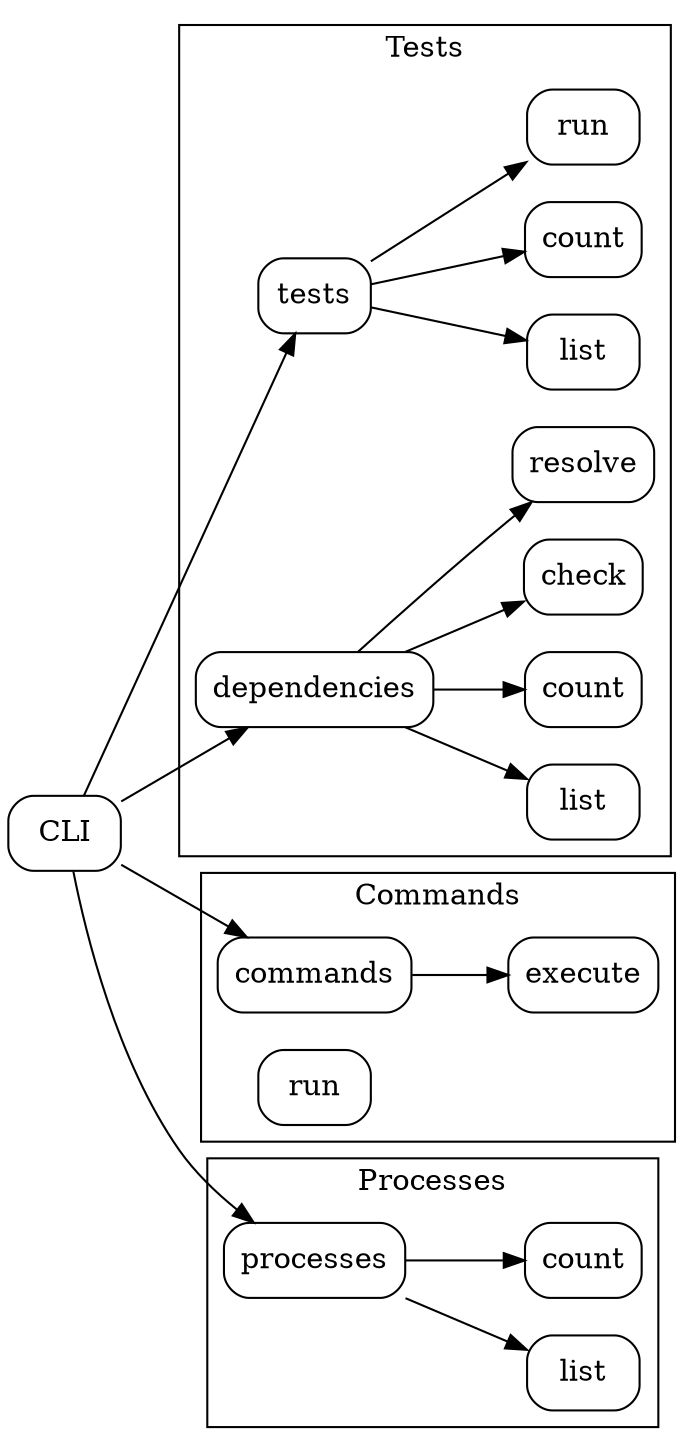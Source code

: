 digraph G {
  rankdir = LR;
  node [shape = box, style = rounded];
  
  cli [label = "CLI";];
  
  // Commands related to tests
  subgraph cluster_0 {
    label = "Tests";
    
    tests [label = "tests";];
    list_tests [label = "list";];
    count_tests [label = "count";];
    run_tests [label = "run";];
    
    tests -> list_tests;
    tests -> count_tests;
    tests -> run_tests;

    dependencies [label = "dependencies";];
    list_dependencies [label = "list";];
    count_dependencies [label = "count";];
    check_dependencies [label = "check";];
    resolve_dependencies [label = "resolve";];
    
    dependencies -> list_dependencies;
    dependencies -> count_dependencies;
    dependencies -> check_dependencies;
    dependencies -> resolve_dependencies;
  }
  cli -> tests;
  cli -> dependencies;
  
  // Commands related to executing commands
  subgraph cluster_2 {
    label = "Commands";
    
    commands [label = "commands";];
    run [label = "run";];
    
    commands -> execute;
  }
  cli -> commands;
  
  // Commands related to observing processes
  subgraph cluster_3 {
    label = "Processes";
    
    processes [label = "processes";];
    list_processes [label = "list";];
    count_processes [label = "count";];
    
    processes -> list_processes;
    processes -> count_processes;
  }
  cli -> processes;
}
